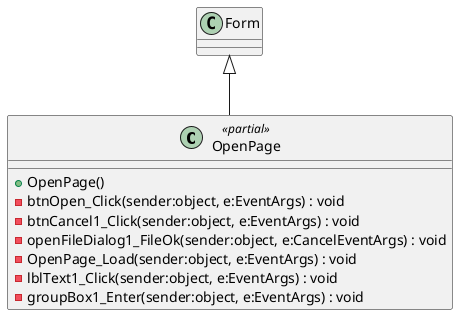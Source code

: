@startuml
class OpenPage <<partial>> {
    + OpenPage()
    - btnOpen_Click(sender:object, e:EventArgs) : void
    - btnCancel1_Click(sender:object, e:EventArgs) : void
    - openFileDialog1_FileOk(sender:object, e:CancelEventArgs) : void
    - OpenPage_Load(sender:object, e:EventArgs) : void
    - lblText1_Click(sender:object, e:EventArgs) : void
    - groupBox1_Enter(sender:object, e:EventArgs) : void
}
Form <|-- OpenPage
@enduml
